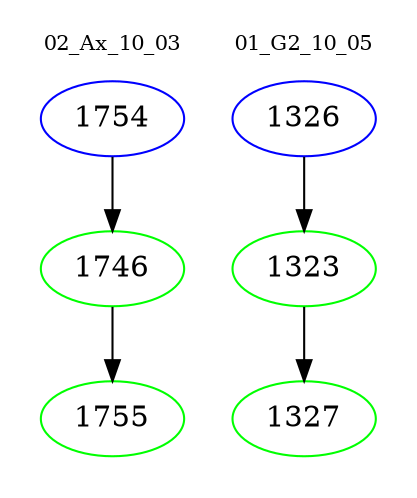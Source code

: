 digraph{
subgraph cluster_0 {
color = white
label = "02_Ax_10_03";
fontsize=10;
T0_1754 [label="1754", color="blue"]
T0_1754 -> T0_1746 [color="black"]
T0_1746 [label="1746", color="green"]
T0_1746 -> T0_1755 [color="black"]
T0_1755 [label="1755", color="green"]
}
subgraph cluster_1 {
color = white
label = "01_G2_10_05";
fontsize=10;
T1_1326 [label="1326", color="blue"]
T1_1326 -> T1_1323 [color="black"]
T1_1323 [label="1323", color="green"]
T1_1323 -> T1_1327 [color="black"]
T1_1327 [label="1327", color="green"]
}
}
